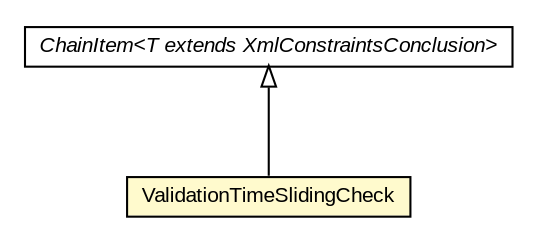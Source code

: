 #!/usr/local/bin/dot
#
# Class diagram 
# Generated by UMLGraph version R5_6-24-gf6e263 (http://www.umlgraph.org/)
#

digraph G {
	edge [fontname="arial",fontsize=10,labelfontname="arial",labelfontsize=10];
	node [fontname="arial",fontsize=10,shape=plaintext];
	nodesep=0.25;
	ranksep=0.5;
	// eu.europa.esig.dss.validation.process.ChainItem<T extends eu.europa.esig.dss.jaxb.detailedreport.XmlConstraintsConclusion>
	c767100 [label=<<table title="eu.europa.esig.dss.validation.process.ChainItem" border="0" cellborder="1" cellspacing="0" cellpadding="2" port="p" href="../../../../ChainItem.html">
		<tr><td><table border="0" cellspacing="0" cellpadding="1">
<tr><td align="center" balign="center"><font face="arial italic"> ChainItem&lt;T extends XmlConstraintsConclusion&gt; </font></td></tr>
		</table></td></tr>
		</table>>, URL="../../../../ChainItem.html", fontname="arial", fontcolor="black", fontsize=10.0];
	// eu.europa.esig.dss.validation.process.vpfswatsp.checks.pcv.checks.ValidationTimeSlidingCheck
	c767256 [label=<<table title="eu.europa.esig.dss.validation.process.vpfswatsp.checks.pcv.checks.ValidationTimeSlidingCheck" border="0" cellborder="1" cellspacing="0" cellpadding="2" port="p" bgcolor="lemonChiffon" href="./ValidationTimeSlidingCheck.html">
		<tr><td><table border="0" cellspacing="0" cellpadding="1">
<tr><td align="center" balign="center"> ValidationTimeSlidingCheck </td></tr>
		</table></td></tr>
		</table>>, URL="./ValidationTimeSlidingCheck.html", fontname="arial", fontcolor="black", fontsize=10.0];
	//eu.europa.esig.dss.validation.process.vpfswatsp.checks.pcv.checks.ValidationTimeSlidingCheck extends eu.europa.esig.dss.validation.process.ChainItem<eu.europa.esig.dss.jaxb.detailedreport.XmlPCV>
	c767100:p -> c767256:p [dir=back,arrowtail=empty];
}

